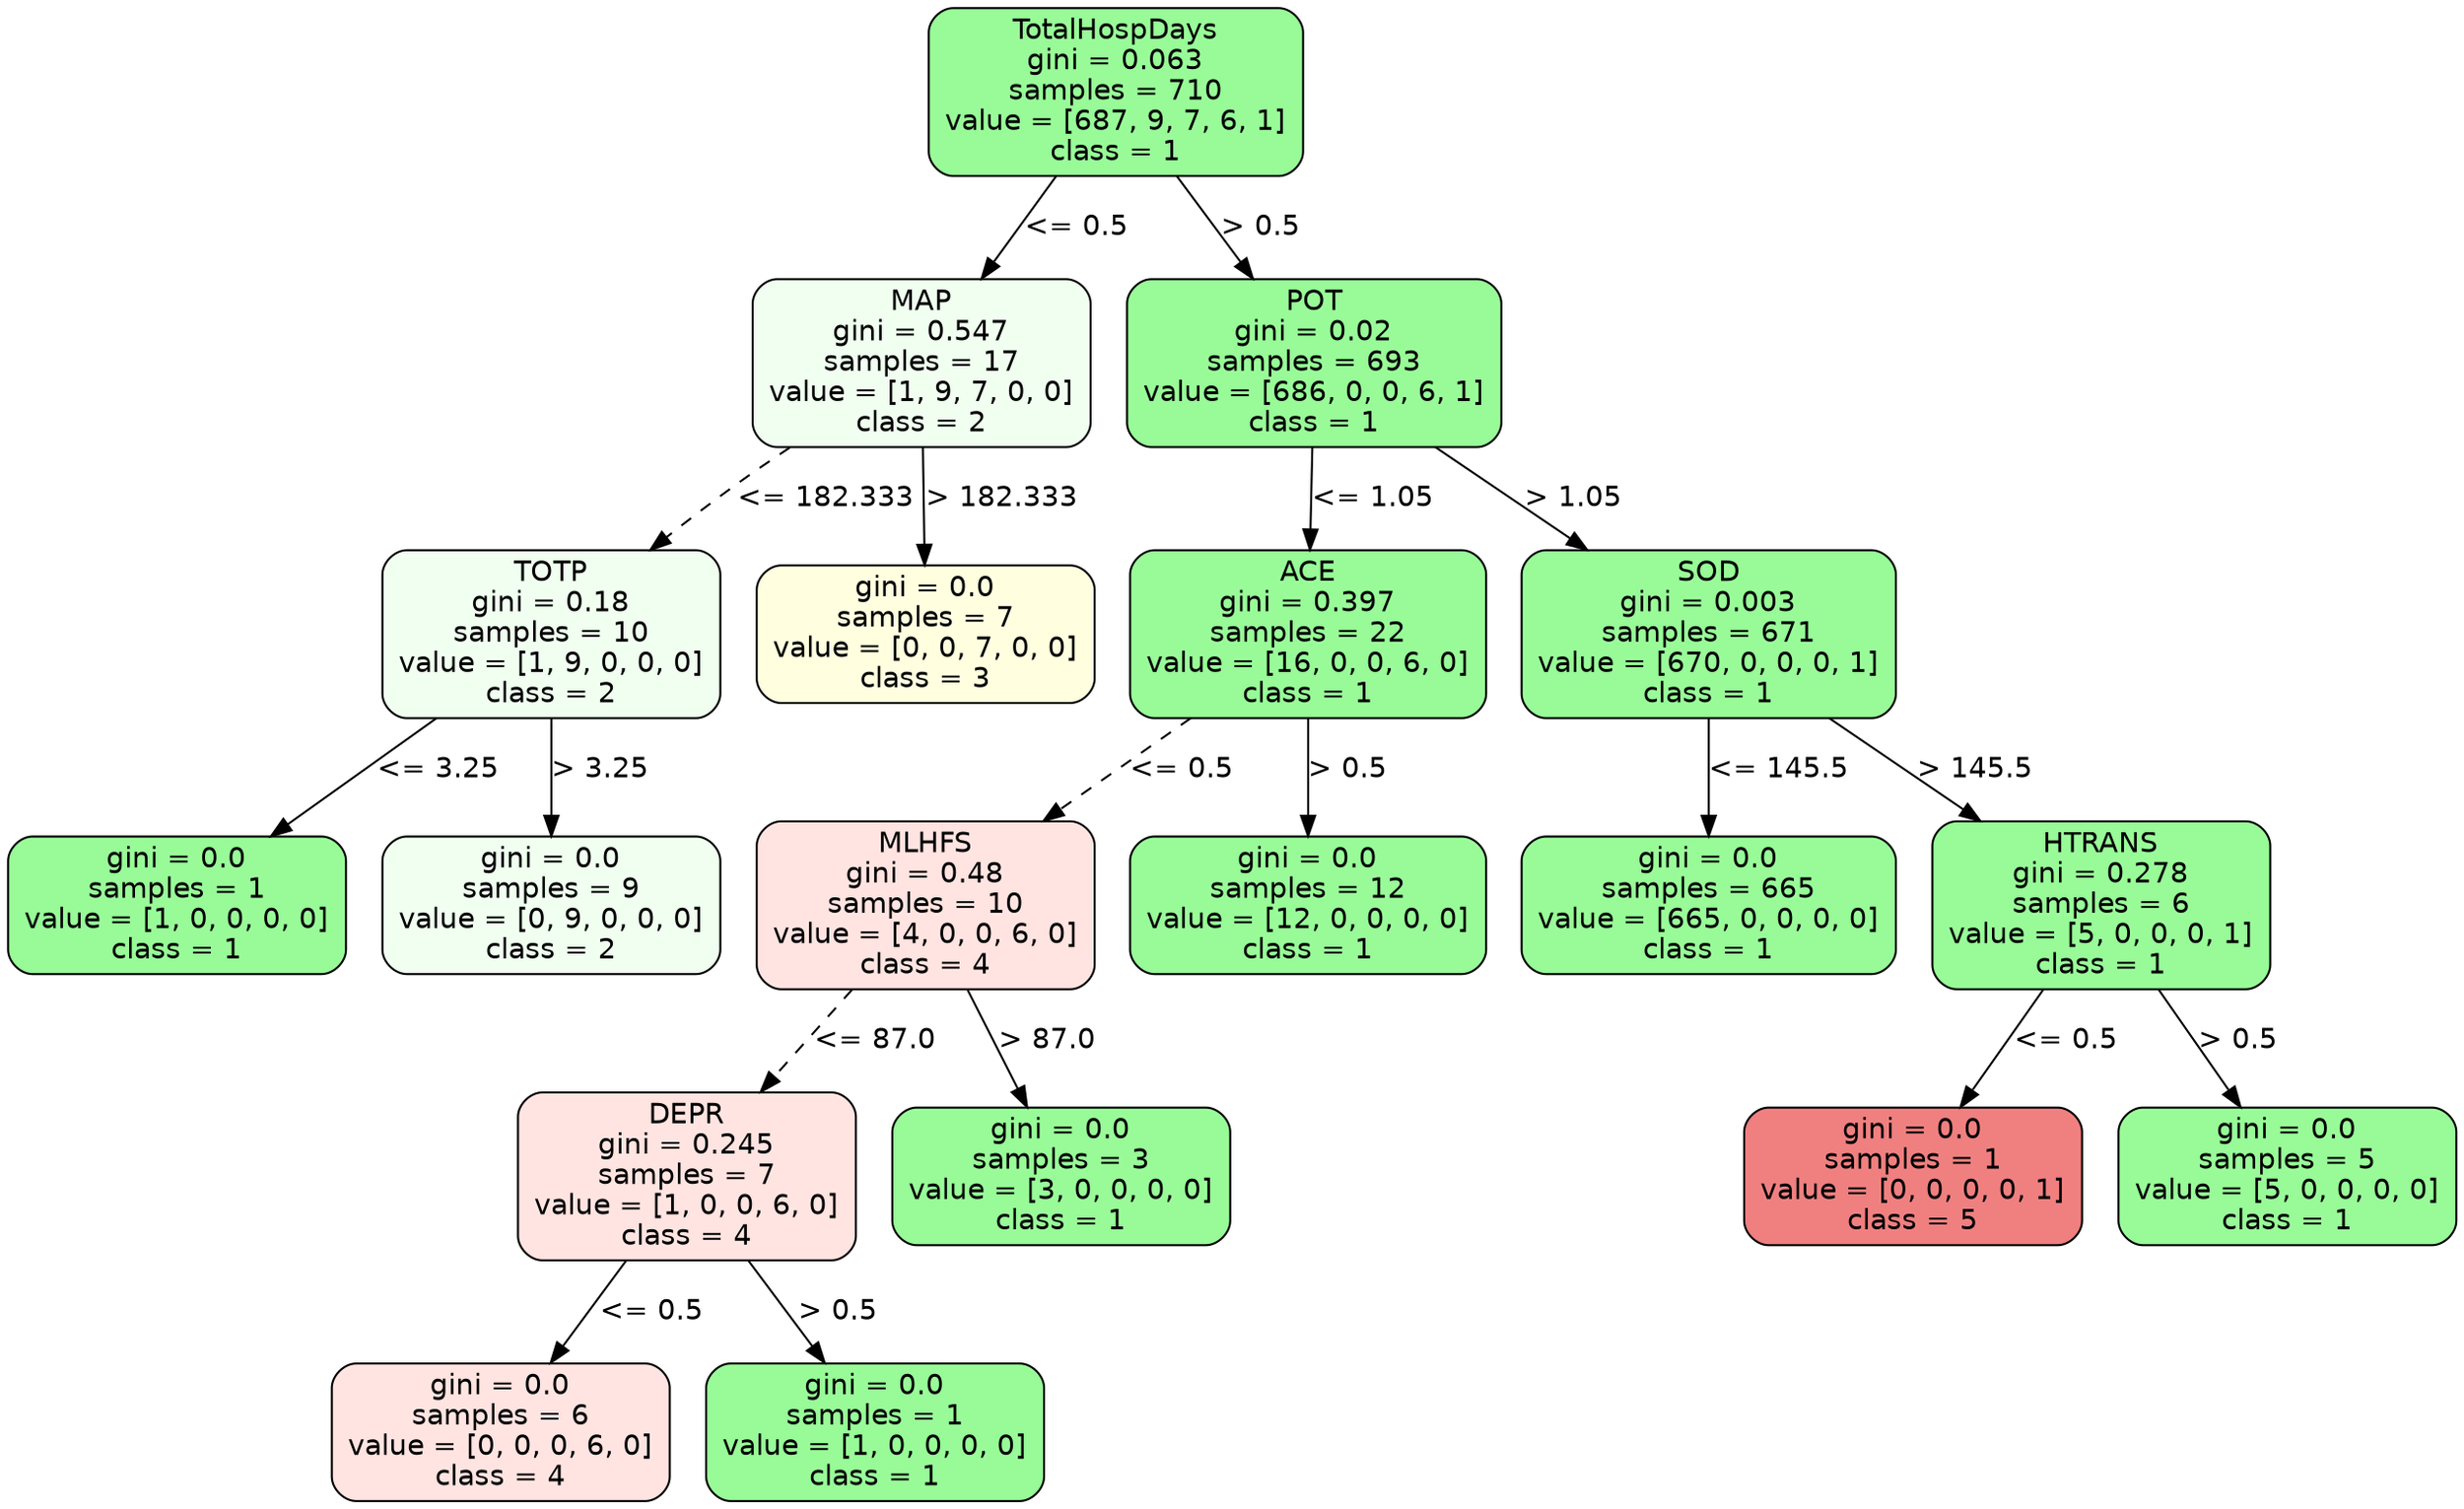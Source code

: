 strict digraph Tree {
	graph [bb="0,0,1032,738"];
	node [color=black,
		fontname=helvetica,
		label="\N",
		shape=box,
		style="filled, rounded"
	];
	edge [fontname=helvetica];
	0	[fillcolor=palegreen,
		height=1.1528,
		label="TotalHospDays\ngini = 0.063\nsamples = 710\nvalue = [687, 9, 7, 6, 1]\nclass = 1",
		pos="467,696.5",
		width=2.1528];
	1	[fillcolor=honeydew,
		height=1.1528,
		label="MAP\ngini = 0.547\nsamples = 17\nvalue = [1, 9, 7, 0, 0]\nclass = 2",
		pos="385,562.5",
		width=1.9444];
	0 -> 1	[label="<= 0.5",
		labelangle=45,
		labeldistance=2.5,
		lp="449,629.5",
		op="<=",
		param=0.5,
		pos="e,410.33,604.27 441.73,654.82 433.54,641.64 424.38,626.89 415.83,613.14",
		style=solid];
	6	[fillcolor=palegreen,
		height=1.1528,
		label="POT\ngini = 0.02\nsamples = 693\nvalue = [686, 0, 0, 6, 1]\nclass = 1",
		pos="551,562.5",
		width=2.1528];
	0 -> 6	[label="> 0.5",
		labelangle=-45,
		labeldistance=2.5,
		lp="527.5,629.5",
		op=">",
		param=0.5,
		pos="e,525.05,604.27 492.89,654.82 501.35,641.52 510.84,626.6 519.66,612.74",
		style=solid];
	2	[fillcolor=honeydew,
		height=1.1528,
		label="TOTP\ngini = 0.18\nsamples = 10\nvalue = [1, 9, 0, 0, 0]\nclass = 2",
		pos="228,428.5",
		width=1.9444];
	1 -> 2	[label="<= 182.333",
		lp="347,495.5",
		op="<=",
		param=182.333,
		pos="e,273.9,470.3 333.72,520.87 326.39,514.92 318.97,508.84 312,503 302.06,494.67 291.57,485.67 281.5,476.93",
		style=dashed];
	5	[fillcolor=lightyellow,
		height=0.94444,
		label="gini = 0.0\nsamples = 7\nvalue = [0, 0, 7, 0, 0]\nclass = 3",
		pos="386,428.5",
		width=1.9444];
	1 -> 5	[label="> 182.333",
		lp="416.5,495.5",
		op=">",
		param=182.333,
		pos="e,385.75,462.74 385.31,520.82 385.42,505.68 385.55,488.44 385.67,473.05",
		style=solid];
	3	[fillcolor=palegreen,
		height=0.94444,
		label="gini = 0.0\nsamples = 1\nvalue = [1, 0, 0, 0, 0]\nclass = 1",
		pos="70,294.5",
		width=1.9444];
	2 -> 3	[label="<= 3.25",
		lp="177.5,361.5",
		op="<=",
		param=3.25,
		pos="e,109.53,328.53 179.31,386.82 159.62,370.37 136.98,351.46 117.43,335.12",
		style=solid];
	4	[fillcolor=honeydew,
		height=0.94444,
		label="gini = 0.0\nsamples = 9\nvalue = [0, 9, 0, 0, 0]\nclass = 2",
		pos="228,294.5",
		width=1.9444];
	2 -> 4	[label="> 3.25",
		lp="247.5,361.5",
		op=">",
		param=3.25,
		pos="e,228,328.74 228,386.82 228,371.68 228,354.44 228,339.05",
		style=solid];
	7	[fillcolor=palegreen,
		height=1.1528,
		label="ACE\ngini = 0.397\nsamples = 22\nvalue = [16, 0, 0, 6, 0]\nclass = 1",
		pos="548,428.5",
		width=2.0417];
	6 -> 7	[label="<= 1.05",
		lp="573.5,495.5",
		op="<=",
		param=1.05,
		pos="e,548.93,470.27 550.08,520.82 549.78,508.02 549.46,493.73 549.15,480.32",
		style=solid];
	14	[fillcolor=palegreen,
		height=1.1528,
		label="SOD\ngini = 0.003\nsamples = 671\nvalue = [670, 0, 0, 0, 1]\nclass = 1",
		pos="717,428.5",
		width=2.1528];
	6 -> 14	[label="> 1.05",
		lp="658.5,495.5",
		op=">",
		param=1.05,
		pos="e,666.01,470.05 602.16,520.82 619.76,506.83 639.6,491.04 657.79,476.59",
		style=solid];
	8	[fillcolor=mistyrose,
		height=1.1528,
		label="MLHFS\ngini = 0.48\nsamples = 10\nvalue = [4, 0, 0, 6, 0]\nclass = 4",
		pos="386,294.5",
		width=1.9444];
	7 -> 8	[label="<= 0.5",
		lp="492,361.5",
		op="<=",
		param=0.5,
		pos="e,435.76,336.05 498.07,386.82 480.9,372.83 461.53,357.04 443.79,342.59",
		style=dashed];
	13	[fillcolor=palegreen,
		height=0.94444,
		label="gini = 0.0\nsamples = 12\nvalue = [12, 0, 0, 0, 0]\nclass = 1",
		pos="548,294.5",
		width=2.0417];
	7 -> 13	[label="> 0.5",
		lp="563.5,361.5",
		op=">",
		param=0.5,
		pos="e,548,328.74 548,386.82 548,371.68 548,354.44 548,339.05",
		style=solid];
	9	[fillcolor=mistyrose,
		height=1.1528,
		label="DEPR\ngini = 0.245\nsamples = 7\nvalue = [1, 0, 0, 6, 0]\nclass = 4",
		pos="285,160.5",
		width=1.9444];
	8 -> 9	[label="<= 87.0",
		lp="362.5,227.5",
		op="<=",
		param=87.0,
		pos="e,316.2,202.27 354.87,252.82 344.6,239.39 333.07,224.32 322.38,210.35",
		style=dashed];
	12	[fillcolor=palegreen,
		height=0.94444,
		label="gini = 0.0\nsamples = 3\nvalue = [3, 0, 0, 0, 0]\nclass = 1",
		pos="443,160.5",
		width=1.9444];
	8 -> 12	[label="> 87.0",
		lp="436.5,227.5",
		op=">",
		param=87.0,
		pos="e,428.64,194.74 403.57,252.82 410.23,237.39 417.83,219.78 424.58,204.17",
		style=solid];
	10	[fillcolor=mistyrose,
		height=0.94444,
		label="gini = 0.0\nsamples = 6\nvalue = [0, 0, 0, 6, 0]\nclass = 4",
		pos="206,34",
		width=1.9444];
	9 -> 10	[label="<= 0.5",
		lp="268,93.5",
		op="<=",
		param=0.5,
		pos="e,227.18,68.379 259.13,118.73 250.64,105.35 241.19,90.465 232.65,76.995",
		style=solid];
	11	[fillcolor=palegreen,
		height=0.94444,
		label="gini = 0.0\nsamples = 1\nvalue = [1, 0, 0, 0, 0]\nclass = 1",
		pos="364,34",
		width=1.9444];
	9 -> 11	[label="> 0.5",
		lp="347.5,93.5",
		op=">",
		param=0.5,
		pos="e,342.82,68.379 310.87,118.73 319.36,105.35 328.81,90.465 337.35,76.995",
		style=solid];
	15	[fillcolor=palegreen,
		height=0.94444,
		label="gini = 0.0\nsamples = 665\nvalue = [665, 0, 0, 0, 0]\nclass = 1",
		pos="717,294.5",
		width=2.1528];
	14 -> 15	[label="<= 145.5",
		lp="744.5,361.5",
		op="<=",
		param=145.5,
		pos="e,717,328.74 717,386.82 717,371.68 717,354.44 717,339.05",
		style=solid];
	16	[fillcolor=palegreen,
		height=1.1528,
		label="HTRANS\ngini = 0.278\nsamples = 6\nvalue = [5, 0, 0, 0, 1]\nclass = 1",
		pos="883,294.5",
		width=1.9444];
	14 -> 16	[label="> 145.5",
		lp="828,361.5",
		op=">",
		param=145.5,
		pos="e,832.01,336.05 768.16,386.82 785.76,372.83 805.6,357.04 823.79,342.59",
		style=solid];
	17	[fillcolor=lightcoral,
		height=0.94444,
		label="gini = 0.0\nsamples = 1\nvalue = [0, 0, 0, 0, 1]\nclass = 5",
		pos="804,160.5",
		width=1.9444];
	16 -> 17	[label="<= 0.5",
		lp="866,227.5",
		op="<=",
		param=0.5,
		pos="e,823.9,194.74 858.65,252.82 849.33,237.24 838.68,219.45 829.27,203.73",
		style=solid];
	18	[fillcolor=palegreen,
		height=0.94444,
		label="gini = 0.0\nsamples = 5\nvalue = [5, 0, 0, 0, 0]\nclass = 1",
		pos="962,160.5",
		width=1.9444];
	16 -> 18	[label="> 0.5",
		lp="939.5,227.5",
		op=">",
		param=0.5,
		pos="e,942.1,194.74 907.35,252.82 916.67,237.24 927.32,219.45 936.73,203.73",
		style=solid];
}
